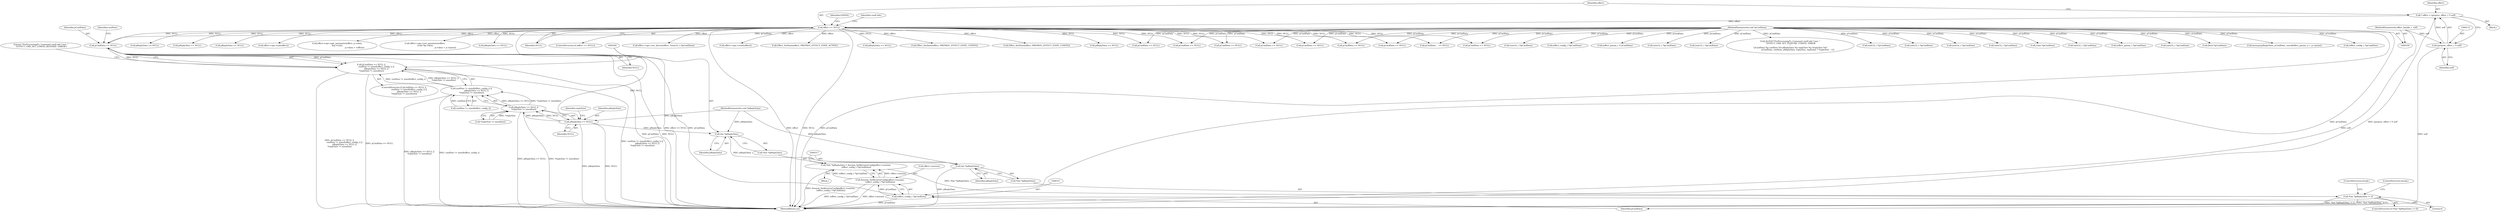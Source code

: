 digraph "0_Android_aeea52da00d210587fb3ed895de3d5f2e0264c88_9@pointer" {
"1000278" [label="(Call,pCmdData == NULL)"];
"1000104" [label="(MethodParameterIn,void *pCmdData)"];
"1000117" [label="(Call,effect == NULL)"];
"1000109" [label="(Call,* effect = (preproc_effect_t *) self)"];
"1000111" [label="(Call,(preproc_effect_t *) self)"];
"1000101" [label="(MethodParameterIn,effect_handle_t  self)"];
"1000277" [label="(Call,pCmdData == NULL ||\n                cmdSize != sizeof(effect_config_t) ||\n                pReplyData == NULL ||\n *replySize != sizeof(int))"];
"1000287" [label="(Call,pReplyData == NULL)"];
"1000286" [label="(Call,pReplyData == NULL ||\n *replySize != sizeof(int))"];
"1000281" [label="(Call,cmdSize != sizeof(effect_config_t) ||\n                pReplyData == NULL ||\n *replySize != sizeof(int))"];
"1000303" [label="(Call,(int *)pReplyData)"];
"1000316" [label="(Call,(int *)pReplyData)"];
"1000310" [label="(Call,(effect_config_t *)pCmdData)"];
"1000306" [label="(Call,Session_SetReverseConfig(effect->session,\n (effect_config_t *)pCmdData))"];
"1000301" [label="(Call,*(int *)pReplyData = Session_SetReverseConfig(effect->session,\n (effect_config_t *)pCmdData))"];
"1000314" [label="(Call,*(int *)pReplyData != 0)"];
"1000116" [label="(ControlStructure,if (effect == NULL))"];
"1000393" [label="(Call,(effect_param_t *)pCmdData)"];
"1000915" [label="(Call,(uint32_t *)pCmdData)"];
"1000303" [label="(Call,(int *)pReplyData)"];
"1000280" [label="(Identifier,NULL)"];
"1000297" [label="(Literal,\"PreProcessingFx_Command cmdCode Case: \"\n \"EFFECT_CMD_SET_CONFIG_REVERSE: ERROR\")"];
"1000107" [label="(Block,)"];
"1000125" [label="(Identifier,cmdCode)"];
"1000656" [label="(Call,(bool *)pCmdData)"];
"1000437" [label="(Call,effect->ops->get_parameter(effect, p->data,\n &p->vsize,\n                                                       p->data + voffset))"];
"1000292" [label="(Identifier,replySize)"];
"1000281" [label="(Call,cmdSize != sizeof(effect_config_t) ||\n                pReplyData == NULL ||\n *replySize != sizeof(int))"];
"1000795" [label="(Call,pReplyData == NULL)"];
"1000396" [label="(Call,memcpy(pReplyData, pCmdData, sizeof(effect_param_t) + p->psize))"];
"1000282" [label="(Call,cmdSize != sizeof(effect_config_t))"];
"1000312" [label="(Identifier,pCmdData)"];
"1000278" [label="(Call,pCmdData == NULL)"];
"1000614" [label="(Call,effect->ops->set_device(effect, *(uint32_t *)pCmdData))"];
"1000344" [label="(Call,(effect_config_t *)pCmdData)"];
"1001134" [label="(Call,pCmdData == NULL)"];
"1001224" [label="(Call,(uint32_t *)pCmdData)"];
"1000101" [label="(MethodParameterIn,effect_handle_t  self)"];
"1000212" [label="(Call,(effect_config_t *)pCmdData)"];
"1000356" [label="(Call,effect->ops->reset(effect))"];
"1000495" [label="(Call,(effect_param_t *) pCmdData)"];
"1000594" [label="(Call,pCmdData == NULL)"];
"1000118" [label="(Identifier,effect)"];
"1000306" [label="(Call,Session_SetReverseConfig(effect->session,\n (effect_config_t *)pCmdData))"];
"1000123" [label="(Identifier,EINVAL)"];
"1000104" [label="(MethodParameterIn,void *pCmdData)"];
"1000288" [label="(Identifier,pReplyData)"];
"1000277" [label="(Call,pCmdData == NULL ||\n                cmdSize != sizeof(effect_config_t) ||\n                pReplyData == NULL ||\n *replySize != sizeof(int))"];
"1000286" [label="(Call,pReplyData == NULL ||\n *replySize != sizeof(int))"];
"1000541" [label="(Call,pReplyData == NULL)"];
"1000283" [label="(Identifier,cmdSize)"];
"1000714" [label="(Call,pCmdData == NULL)"];
"1000290" [label="(Call,*replySize != sizeof(int))"];
"1000318" [label="(Identifier,pReplyData)"];
"1000617" [label="(Call,(uint32_t *)pCmdData)"];
"1000149" [label="(Call,effect->ops->init(effect))"];
"1000363" [label="(Call,pCmdData == NULL)"];
"1000523" [label="(Call,effect->ops->set_parameter(effect,\n (void *)p->data,\n                                                                p->data + p->psize))"];
"1001295" [label="(MethodReturn,int)"];
"1001064" [label="(Call,(uint32_t *)pCmdData)"];
"1000307" [label="(Call,effect->session)"];
"1000313" [label="(ControlStructure,if (*(int *)pReplyData != 0))"];
"1000287" [label="(Call,pReplyData == NULL)"];
"1000126" [label="(Block,)"];
"1000117" [label="(Call,effect == NULL)"];
"1000119" [label="(Identifier,NULL)"];
"1001159" [label="(Call,ALOGE(\"PreProcessingFx_Command cmdCode Case: \"\n \"EFFECT_CMD_SET_FEATURE_CONFIG: ERROR\n\"\n \"pCmdData %p cmdSize %d pReplyData %p replySize %p *replySize %d\",\n                        pCmdData, cmdSize, pReplyData, replySize, replySize ? *replySize : -1))"];
"1000302" [label="(Call,*(int *)pReplyData)"];
"1000111" [label="(Call,(preproc_effect_t *) self)"];
"1000852" [label="(Call,pCmdData == NULL)"];
"1000315" [label="(Call,*(int *)pReplyData)"];
"1000279" [label="(Identifier,pCmdData)"];
"1001030" [label="(Call,pCmdData == NULL)"];
"1000130" [label="(Call,pReplyData == NULL)"];
"1000628" [label="(Call,pCmdData == NULL)"];
"1000109" [label="(Call,* effect = (preproc_effect_t *) self)"];
"1001202" [label="(Call,(uint32_t *)pCmdData)"];
"1000314" [label="(Call,*(int *)pReplyData != 0)"];
"1000322" [label="(ControlStructure,break;)"];
"1001259" [label="(Call,(uint32_t *)pCmdData)"];
"1000567" [label="(Call,pReplyData == NULL)"];
"1000310" [label="(Call,(effect_config_t *)pCmdData)"];
"1000110" [label="(Identifier,effect)"];
"1000467" [label="(Call,pCmdData == NULL)"];
"1000560" [label="(Call,Effect_SetState(effect, PREPROC_EFFECT_STATE_ACTIVE))"];
"1000253" [label="(Call,pReplyData == NULL)"];
"1000586" [label="(Call,Effect_SetState(effect, PREPROC_EFFECT_STATE_CONFIG))"];
"1000883" [label="(Call,(uint32_t *)pCmdData)"];
"1000246" [label="(Call,Effect_SetState(effect, PREPROC_EFFECT_STATE_CONFIG))"];
"1001183" [label="(Call,(uint32_t *)pCmdData)"];
"1000326" [label="(Call,pReplyData == NULL)"];
"1000162" [label="(Call,pCmdData    == NULL)"];
"1000751" [label="(Call,(char *)pCmdData)"];
"1001253" [label="(Call,(uint32_t *)pCmdData)"];
"1000289" [label="(Identifier,NULL)"];
"1000305" [label="(Identifier,pReplyData)"];
"1000113" [label="(Identifier,self)"];
"1000301" [label="(Call,*(int *)pReplyData = Session_SetReverseConfig(effect->session,\n (effect_config_t *)pCmdData))"];
"1000316" [label="(Call,(int *)pReplyData)"];
"1000321" [label="(ControlStructure,break;)"];
"1000319" [label="(Literal,0)"];
"1000276" [label="(ControlStructure,if (pCmdData == NULL ||\n                cmdSize != sizeof(effect_config_t) ||\n                pReplyData == NULL ||\n *replySize != sizeof(int)))"];
"1000106" [label="(MethodParameterIn,void *pReplyData)"];
"1000278" -> "1000277"  [label="AST: "];
"1000278" -> "1000280"  [label="CFG: "];
"1000279" -> "1000278"  [label="AST: "];
"1000280" -> "1000278"  [label="AST: "];
"1000283" -> "1000278"  [label="CFG: "];
"1000277" -> "1000278"  [label="CFG: "];
"1000278" -> "1001295"  [label="DDG: NULL"];
"1000278" -> "1001295"  [label="DDG: pCmdData"];
"1000278" -> "1000277"  [label="DDG: pCmdData"];
"1000278" -> "1000277"  [label="DDG: NULL"];
"1000104" -> "1000278"  [label="DDG: pCmdData"];
"1000117" -> "1000278"  [label="DDG: NULL"];
"1000278" -> "1000287"  [label="DDG: NULL"];
"1000278" -> "1000310"  [label="DDG: pCmdData"];
"1000104" -> "1000100"  [label="AST: "];
"1000104" -> "1001295"  [label="DDG: pCmdData"];
"1000104" -> "1000162"  [label="DDG: pCmdData"];
"1000104" -> "1000212"  [label="DDG: pCmdData"];
"1000104" -> "1000310"  [label="DDG: pCmdData"];
"1000104" -> "1000344"  [label="DDG: pCmdData"];
"1000104" -> "1000363"  [label="DDG: pCmdData"];
"1000104" -> "1000393"  [label="DDG: pCmdData"];
"1000104" -> "1000396"  [label="DDG: pCmdData"];
"1000104" -> "1000467"  [label="DDG: pCmdData"];
"1000104" -> "1000495"  [label="DDG: pCmdData"];
"1000104" -> "1000594"  [label="DDG: pCmdData"];
"1000104" -> "1000617"  [label="DDG: pCmdData"];
"1000104" -> "1000628"  [label="DDG: pCmdData"];
"1000104" -> "1000656"  [label="DDG: pCmdData"];
"1000104" -> "1000714"  [label="DDG: pCmdData"];
"1000104" -> "1000751"  [label="DDG: pCmdData"];
"1000104" -> "1000852"  [label="DDG: pCmdData"];
"1000104" -> "1000883"  [label="DDG: pCmdData"];
"1000104" -> "1000915"  [label="DDG: pCmdData"];
"1000104" -> "1001030"  [label="DDG: pCmdData"];
"1000104" -> "1001064"  [label="DDG: pCmdData"];
"1000104" -> "1001134"  [label="DDG: pCmdData"];
"1000104" -> "1001159"  [label="DDG: pCmdData"];
"1000104" -> "1001183"  [label="DDG: pCmdData"];
"1000104" -> "1001202"  [label="DDG: pCmdData"];
"1000104" -> "1001224"  [label="DDG: pCmdData"];
"1000104" -> "1001253"  [label="DDG: pCmdData"];
"1000104" -> "1001259"  [label="DDG: pCmdData"];
"1000117" -> "1000116"  [label="AST: "];
"1000117" -> "1000119"  [label="CFG: "];
"1000118" -> "1000117"  [label="AST: "];
"1000119" -> "1000117"  [label="AST: "];
"1000123" -> "1000117"  [label="CFG: "];
"1000125" -> "1000117"  [label="CFG: "];
"1000117" -> "1001295"  [label="DDG: effect == NULL"];
"1000117" -> "1001295"  [label="DDG: effect"];
"1000117" -> "1001295"  [label="DDG: NULL"];
"1000109" -> "1000117"  [label="DDG: effect"];
"1000117" -> "1000130"  [label="DDG: NULL"];
"1000117" -> "1000149"  [label="DDG: effect"];
"1000117" -> "1000162"  [label="DDG: NULL"];
"1000117" -> "1000246"  [label="DDG: effect"];
"1000117" -> "1000253"  [label="DDG: NULL"];
"1000117" -> "1000326"  [label="DDG: NULL"];
"1000117" -> "1000356"  [label="DDG: effect"];
"1000117" -> "1000363"  [label="DDG: NULL"];
"1000117" -> "1000437"  [label="DDG: effect"];
"1000117" -> "1000467"  [label="DDG: NULL"];
"1000117" -> "1000523"  [label="DDG: effect"];
"1000117" -> "1000541"  [label="DDG: NULL"];
"1000117" -> "1000560"  [label="DDG: effect"];
"1000117" -> "1000567"  [label="DDG: NULL"];
"1000117" -> "1000586"  [label="DDG: effect"];
"1000117" -> "1000594"  [label="DDG: NULL"];
"1000117" -> "1000614"  [label="DDG: effect"];
"1000117" -> "1000628"  [label="DDG: NULL"];
"1000117" -> "1000714"  [label="DDG: NULL"];
"1000117" -> "1000795"  [label="DDG: NULL"];
"1000117" -> "1000852"  [label="DDG: NULL"];
"1000117" -> "1001030"  [label="DDG: NULL"];
"1000117" -> "1001134"  [label="DDG: NULL"];
"1000109" -> "1000107"  [label="AST: "];
"1000109" -> "1000111"  [label="CFG: "];
"1000110" -> "1000109"  [label="AST: "];
"1000111" -> "1000109"  [label="AST: "];
"1000118" -> "1000109"  [label="CFG: "];
"1000109" -> "1001295"  [label="DDG: (preproc_effect_t *) self"];
"1000111" -> "1000109"  [label="DDG: self"];
"1000111" -> "1000113"  [label="CFG: "];
"1000112" -> "1000111"  [label="AST: "];
"1000113" -> "1000111"  [label="AST: "];
"1000111" -> "1001295"  [label="DDG: self"];
"1000101" -> "1000111"  [label="DDG: self"];
"1000101" -> "1000100"  [label="AST: "];
"1000101" -> "1001295"  [label="DDG: self"];
"1000277" -> "1000276"  [label="AST: "];
"1000277" -> "1000281"  [label="CFG: "];
"1000281" -> "1000277"  [label="AST: "];
"1000297" -> "1000277"  [label="CFG: "];
"1000304" -> "1000277"  [label="CFG: "];
"1000277" -> "1001295"  [label="DDG: pCmdData == NULL"];
"1000277" -> "1001295"  [label="DDG: cmdSize != sizeof(effect_config_t) ||\n                pReplyData == NULL ||\n *replySize != sizeof(int)"];
"1000277" -> "1001295"  [label="DDG: pCmdData == NULL ||\n                cmdSize != sizeof(effect_config_t) ||\n                pReplyData == NULL ||\n *replySize != sizeof(int)"];
"1000281" -> "1000277"  [label="DDG: cmdSize != sizeof(effect_config_t)"];
"1000281" -> "1000277"  [label="DDG: pReplyData == NULL ||\n *replySize != sizeof(int)"];
"1000287" -> "1000286"  [label="AST: "];
"1000287" -> "1000289"  [label="CFG: "];
"1000288" -> "1000287"  [label="AST: "];
"1000289" -> "1000287"  [label="AST: "];
"1000292" -> "1000287"  [label="CFG: "];
"1000286" -> "1000287"  [label="CFG: "];
"1000287" -> "1001295"  [label="DDG: NULL"];
"1000287" -> "1001295"  [label="DDG: pReplyData"];
"1000287" -> "1000286"  [label="DDG: pReplyData"];
"1000287" -> "1000286"  [label="DDG: NULL"];
"1000106" -> "1000287"  [label="DDG: pReplyData"];
"1000287" -> "1000303"  [label="DDG: pReplyData"];
"1000286" -> "1000281"  [label="AST: "];
"1000286" -> "1000290"  [label="CFG: "];
"1000290" -> "1000286"  [label="AST: "];
"1000281" -> "1000286"  [label="CFG: "];
"1000286" -> "1001295"  [label="DDG: *replySize != sizeof(int)"];
"1000286" -> "1001295"  [label="DDG: pReplyData == NULL"];
"1000286" -> "1000281"  [label="DDG: pReplyData == NULL"];
"1000286" -> "1000281"  [label="DDG: *replySize != sizeof(int)"];
"1000290" -> "1000286"  [label="DDG: *replySize"];
"1000281" -> "1000282"  [label="CFG: "];
"1000282" -> "1000281"  [label="AST: "];
"1000281" -> "1001295"  [label="DDG: pReplyData == NULL ||\n *replySize != sizeof(int)"];
"1000281" -> "1001295"  [label="DDG: cmdSize != sizeof(effect_config_t)"];
"1000282" -> "1000281"  [label="DDG: cmdSize"];
"1000303" -> "1000302"  [label="AST: "];
"1000303" -> "1000305"  [label="CFG: "];
"1000304" -> "1000303"  [label="AST: "];
"1000305" -> "1000303"  [label="AST: "];
"1000302" -> "1000303"  [label="CFG: "];
"1000106" -> "1000303"  [label="DDG: pReplyData"];
"1000303" -> "1000316"  [label="DDG: pReplyData"];
"1000316" -> "1000315"  [label="AST: "];
"1000316" -> "1000318"  [label="CFG: "];
"1000317" -> "1000316"  [label="AST: "];
"1000318" -> "1000316"  [label="AST: "];
"1000315" -> "1000316"  [label="CFG: "];
"1000316" -> "1001295"  [label="DDG: pReplyData"];
"1000106" -> "1000316"  [label="DDG: pReplyData"];
"1000310" -> "1000306"  [label="AST: "];
"1000310" -> "1000312"  [label="CFG: "];
"1000311" -> "1000310"  [label="AST: "];
"1000312" -> "1000310"  [label="AST: "];
"1000306" -> "1000310"  [label="CFG: "];
"1000310" -> "1001295"  [label="DDG: pCmdData"];
"1000310" -> "1000306"  [label="DDG: pCmdData"];
"1000306" -> "1000301"  [label="AST: "];
"1000307" -> "1000306"  [label="AST: "];
"1000301" -> "1000306"  [label="CFG: "];
"1000306" -> "1001295"  [label="DDG: (effect_config_t *)pCmdData"];
"1000306" -> "1001295"  [label="DDG: effect->session"];
"1000306" -> "1000301"  [label="DDG: effect->session"];
"1000306" -> "1000301"  [label="DDG: (effect_config_t *)pCmdData"];
"1000301" -> "1000126"  [label="AST: "];
"1000302" -> "1000301"  [label="AST: "];
"1000317" -> "1000301"  [label="CFG: "];
"1000301" -> "1001295"  [label="DDG: Session_SetReverseConfig(effect->session,\n (effect_config_t *)pCmdData)"];
"1000301" -> "1000314"  [label="DDG: *(int *)pReplyData"];
"1000314" -> "1000313"  [label="AST: "];
"1000314" -> "1000319"  [label="CFG: "];
"1000315" -> "1000314"  [label="AST: "];
"1000319" -> "1000314"  [label="AST: "];
"1000321" -> "1000314"  [label="CFG: "];
"1000322" -> "1000314"  [label="CFG: "];
"1000314" -> "1001295"  [label="DDG: *(int *)pReplyData"];
"1000314" -> "1001295"  [label="DDG: *(int *)pReplyData != 0"];
}
